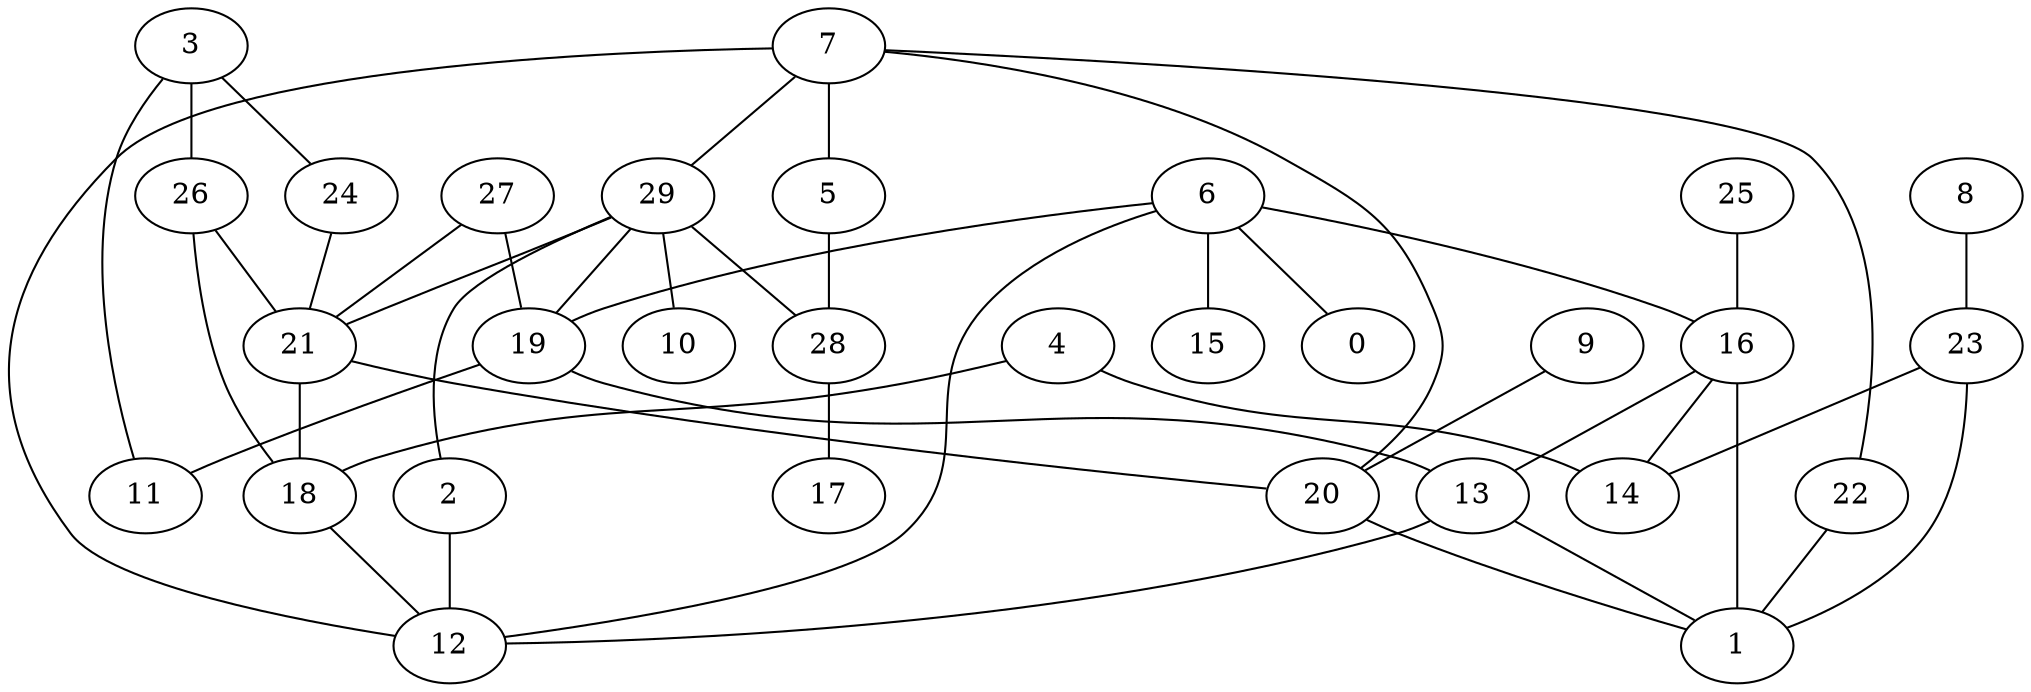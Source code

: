digraph GG_graph {

subgraph G_graph {
edge [color = black]
"27" -> "21" [dir = none]
"29" -> "10" [dir = none]
"29" -> "19" [dir = none]
"13" -> "12" [dir = none]
"13" -> "1" [dir = none]
"19" -> "11" [dir = none]
"19" -> "13" [dir = none]
"20" -> "1" [dir = none]
"23" -> "14" [dir = none]
"23" -> "1" [dir = none]
"21" -> "20" [dir = none]
"18" -> "12" [dir = none]
"16" -> "13" [dir = none]
"6" -> "0" [dir = none]
"6" -> "15" [dir = none]
"6" -> "19" [dir = none]
"3" -> "26" [dir = none]
"9" -> "20" [dir = none]
"26" -> "21" [dir = none]
"28" -> "17" [dir = none]
"4" -> "18" [dir = none]
"5" -> "28" [dir = none]
"25" -> "16" [dir = none]
"2" -> "12" [dir = none]
"8" -> "23" [dir = none]
"7" -> "5" [dir = none]
"7" -> "22" [dir = none]
"7" -> "12" [dir = none]
"24" -> "21" [dir = none]
"6" -> "12" [dir = none]
"26" -> "18" [dir = none]
"6" -> "16" [dir = none]
"21" -> "18" [dir = none]
"7" -> "29" [dir = none]
"3" -> "11" [dir = none]
"27" -> "19" [dir = none]
"22" -> "1" [dir = none]
"3" -> "24" [dir = none]
"16" -> "14" [dir = none]
"7" -> "20" [dir = none]
"29" -> "2" [dir = none]
"16" -> "1" [dir = none]
"4" -> "14" [dir = none]
"29" -> "28" [dir = none]
"29" -> "21" [dir = none]
}

}

